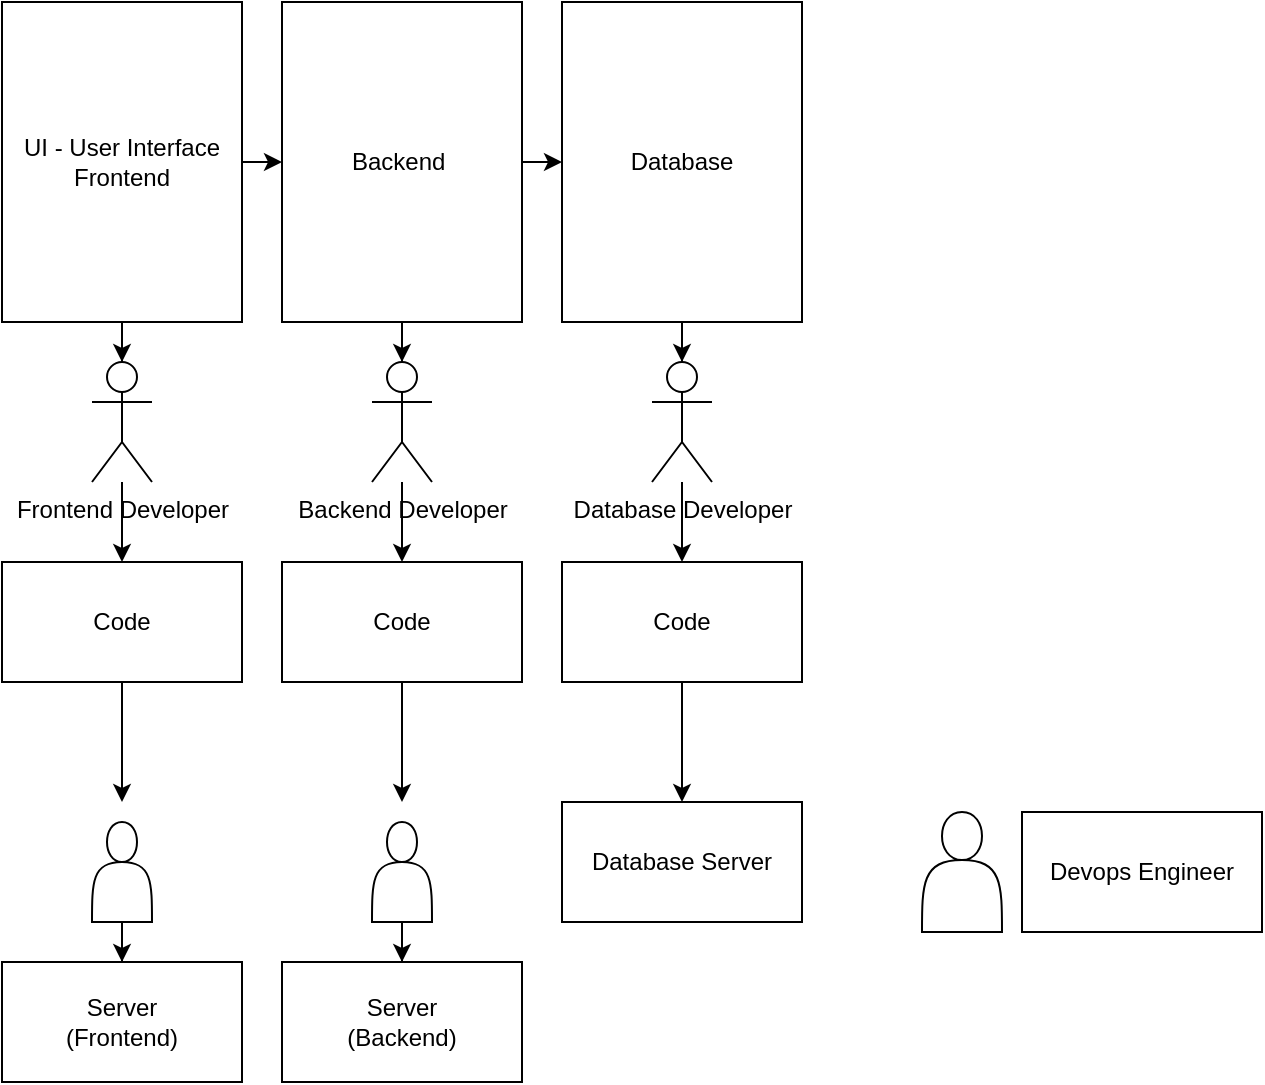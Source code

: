 <mxfile version="22.1.21" type="github">
  <diagram name="Page-1" id="XO5SGi0sQAArBYtOFoep">
    <mxGraphModel dx="1235" dy="655" grid="1" gridSize="10" guides="1" tooltips="1" connect="1" arrows="1" fold="1" page="1" pageScale="1" pageWidth="850" pageHeight="1100" math="0" shadow="0">
      <root>
        <mxCell id="0" />
        <mxCell id="1" parent="0" />
        <mxCell id="Tsg45pZwdYNzSgoX9oLm-12" style="edgeStyle=orthogonalEdgeStyle;rounded=0;orthogonalLoop=1;jettySize=auto;html=1;exitX=1;exitY=0.5;exitDx=0;exitDy=0;entryX=0;entryY=0.5;entryDx=0;entryDy=0;" edge="1" parent="1" source="Tsg45pZwdYNzSgoX9oLm-1" target="Tsg45pZwdYNzSgoX9oLm-2">
          <mxGeometry relative="1" as="geometry" />
        </mxCell>
        <mxCell id="Tsg45pZwdYNzSgoX9oLm-22" style="edgeStyle=orthogonalEdgeStyle;rounded=0;orthogonalLoop=1;jettySize=auto;html=1;exitX=0.5;exitY=1;exitDx=0;exitDy=0;" edge="1" parent="1" source="Tsg45pZwdYNzSgoX9oLm-1" target="Tsg45pZwdYNzSgoX9oLm-6">
          <mxGeometry relative="1" as="geometry" />
        </mxCell>
        <mxCell id="Tsg45pZwdYNzSgoX9oLm-1" value="UI - User Interface&lt;br&gt;Frontend" style="rounded=0;whiteSpace=wrap;html=1;" vertex="1" parent="1">
          <mxGeometry x="90" y="120" width="120" height="160" as="geometry" />
        </mxCell>
        <mxCell id="Tsg45pZwdYNzSgoX9oLm-13" style="edgeStyle=orthogonalEdgeStyle;rounded=0;orthogonalLoop=1;jettySize=auto;html=1;exitX=1;exitY=0.5;exitDx=0;exitDy=0;entryX=0;entryY=0.5;entryDx=0;entryDy=0;" edge="1" parent="1" source="Tsg45pZwdYNzSgoX9oLm-2" target="Tsg45pZwdYNzSgoX9oLm-3">
          <mxGeometry relative="1" as="geometry" />
        </mxCell>
        <mxCell id="Tsg45pZwdYNzSgoX9oLm-23" style="edgeStyle=orthogonalEdgeStyle;rounded=0;orthogonalLoop=1;jettySize=auto;html=1;exitX=0.5;exitY=1;exitDx=0;exitDy=0;" edge="1" parent="1" source="Tsg45pZwdYNzSgoX9oLm-2" target="Tsg45pZwdYNzSgoX9oLm-4">
          <mxGeometry relative="1" as="geometry" />
        </mxCell>
        <mxCell id="Tsg45pZwdYNzSgoX9oLm-2" value="Backend&amp;nbsp;&lt;br&gt;" style="rounded=0;whiteSpace=wrap;html=1;" vertex="1" parent="1">
          <mxGeometry x="230" y="120" width="120" height="160" as="geometry" />
        </mxCell>
        <mxCell id="Tsg45pZwdYNzSgoX9oLm-24" style="edgeStyle=orthogonalEdgeStyle;rounded=0;orthogonalLoop=1;jettySize=auto;html=1;exitX=0.5;exitY=1;exitDx=0;exitDy=0;" edge="1" parent="1" source="Tsg45pZwdYNzSgoX9oLm-3" target="Tsg45pZwdYNzSgoX9oLm-5">
          <mxGeometry relative="1" as="geometry" />
        </mxCell>
        <mxCell id="Tsg45pZwdYNzSgoX9oLm-3" value="Database" style="rounded=0;whiteSpace=wrap;html=1;" vertex="1" parent="1">
          <mxGeometry x="370" y="120" width="120" height="160" as="geometry" />
        </mxCell>
        <mxCell id="Tsg45pZwdYNzSgoX9oLm-18" style="edgeStyle=orthogonalEdgeStyle;rounded=0;orthogonalLoop=1;jettySize=auto;html=1;" edge="1" parent="1" source="Tsg45pZwdYNzSgoX9oLm-4" target="Tsg45pZwdYNzSgoX9oLm-16">
          <mxGeometry relative="1" as="geometry" />
        </mxCell>
        <mxCell id="Tsg45pZwdYNzSgoX9oLm-4" value="Backend Developer" style="shape=umlActor;verticalLabelPosition=bottom;verticalAlign=top;html=1;outlineConnect=0;" vertex="1" parent="1">
          <mxGeometry x="275" y="300" width="30" height="60" as="geometry" />
        </mxCell>
        <mxCell id="Tsg45pZwdYNzSgoX9oLm-21" value="" style="edgeStyle=orthogonalEdgeStyle;rounded=0;orthogonalLoop=1;jettySize=auto;html=1;" edge="1" parent="1" source="Tsg45pZwdYNzSgoX9oLm-5" target="Tsg45pZwdYNzSgoX9oLm-15">
          <mxGeometry relative="1" as="geometry" />
        </mxCell>
        <mxCell id="Tsg45pZwdYNzSgoX9oLm-5" value="Database Developer" style="shape=umlActor;verticalLabelPosition=bottom;verticalAlign=top;html=1;outlineConnect=0;" vertex="1" parent="1">
          <mxGeometry x="415" y="300" width="30" height="60" as="geometry" />
        </mxCell>
        <mxCell id="Tsg45pZwdYNzSgoX9oLm-17" style="edgeStyle=orthogonalEdgeStyle;rounded=0;orthogonalLoop=1;jettySize=auto;html=1;" edge="1" parent="1" source="Tsg45pZwdYNzSgoX9oLm-6" target="Tsg45pZwdYNzSgoX9oLm-14">
          <mxGeometry relative="1" as="geometry" />
        </mxCell>
        <mxCell id="Tsg45pZwdYNzSgoX9oLm-6" value="Frontend Developer" style="shape=umlActor;verticalLabelPosition=bottom;verticalAlign=top;html=1;outlineConnect=0;" vertex="1" parent="1">
          <mxGeometry x="135" y="300" width="30" height="60" as="geometry" />
        </mxCell>
        <mxCell id="Tsg45pZwdYNzSgoX9oLm-25" style="edgeStyle=orthogonalEdgeStyle;rounded=0;orthogonalLoop=1;jettySize=auto;html=1;exitX=0.5;exitY=1;exitDx=0;exitDy=0;" edge="1" parent="1" source="Tsg45pZwdYNzSgoX9oLm-14">
          <mxGeometry relative="1" as="geometry">
            <mxPoint x="150" y="520" as="targetPoint" />
            <Array as="points">
              <mxPoint x="150" y="490" />
              <mxPoint x="150" y="490" />
            </Array>
          </mxGeometry>
        </mxCell>
        <mxCell id="Tsg45pZwdYNzSgoX9oLm-14" value="Code" style="rounded=0;whiteSpace=wrap;html=1;" vertex="1" parent="1">
          <mxGeometry x="90" y="400" width="120" height="60" as="geometry" />
        </mxCell>
        <mxCell id="Tsg45pZwdYNzSgoX9oLm-27" style="edgeStyle=orthogonalEdgeStyle;rounded=0;orthogonalLoop=1;jettySize=auto;html=1;exitX=0.5;exitY=1;exitDx=0;exitDy=0;" edge="1" parent="1" source="Tsg45pZwdYNzSgoX9oLm-15">
          <mxGeometry relative="1" as="geometry">
            <mxPoint x="430" y="520" as="targetPoint" />
          </mxGeometry>
        </mxCell>
        <mxCell id="Tsg45pZwdYNzSgoX9oLm-15" value="Code" style="rounded=0;whiteSpace=wrap;html=1;" vertex="1" parent="1">
          <mxGeometry x="370" y="400" width="120" height="60" as="geometry" />
        </mxCell>
        <mxCell id="Tsg45pZwdYNzSgoX9oLm-26" style="edgeStyle=orthogonalEdgeStyle;rounded=0;orthogonalLoop=1;jettySize=auto;html=1;exitX=0.5;exitY=1;exitDx=0;exitDy=0;" edge="1" parent="1" source="Tsg45pZwdYNzSgoX9oLm-16">
          <mxGeometry relative="1" as="geometry">
            <mxPoint x="290" y="520" as="targetPoint" />
          </mxGeometry>
        </mxCell>
        <mxCell id="Tsg45pZwdYNzSgoX9oLm-16" value="Code" style="rounded=0;whiteSpace=wrap;html=1;" vertex="1" parent="1">
          <mxGeometry x="230" y="400" width="120" height="60" as="geometry" />
        </mxCell>
        <mxCell id="Tsg45pZwdYNzSgoX9oLm-28" value="Server&lt;br&gt;(Frontend)" style="rounded=0;whiteSpace=wrap;html=1;" vertex="1" parent="1">
          <mxGeometry x="90" y="600" width="120" height="60" as="geometry" />
        </mxCell>
        <mxCell id="Tsg45pZwdYNzSgoX9oLm-29" value="Server&lt;br&gt;(Backend)" style="rounded=0;whiteSpace=wrap;html=1;" vertex="1" parent="1">
          <mxGeometry x="230" y="600" width="120" height="60" as="geometry" />
        </mxCell>
        <mxCell id="Tsg45pZwdYNzSgoX9oLm-30" value="Database Server" style="rounded=0;whiteSpace=wrap;html=1;" vertex="1" parent="1">
          <mxGeometry x="370" y="520" width="120" height="60" as="geometry" />
        </mxCell>
        <mxCell id="Tsg45pZwdYNzSgoX9oLm-46" style="edgeStyle=orthogonalEdgeStyle;rounded=0;orthogonalLoop=1;jettySize=auto;html=1;exitX=0.5;exitY=1;exitDx=0;exitDy=0;" edge="1" parent="1" source="Tsg45pZwdYNzSgoX9oLm-39" target="Tsg45pZwdYNzSgoX9oLm-29">
          <mxGeometry relative="1" as="geometry" />
        </mxCell>
        <mxCell id="Tsg45pZwdYNzSgoX9oLm-39" value="" style="shape=actor;whiteSpace=wrap;html=1;" vertex="1" parent="1">
          <mxGeometry x="275" y="530" width="30" height="50" as="geometry" />
        </mxCell>
        <mxCell id="Tsg45pZwdYNzSgoX9oLm-45" style="edgeStyle=orthogonalEdgeStyle;rounded=0;orthogonalLoop=1;jettySize=auto;html=1;exitX=0.5;exitY=1;exitDx=0;exitDy=0;" edge="1" parent="1" source="Tsg45pZwdYNzSgoX9oLm-43" target="Tsg45pZwdYNzSgoX9oLm-28">
          <mxGeometry relative="1" as="geometry" />
        </mxCell>
        <mxCell id="Tsg45pZwdYNzSgoX9oLm-43" value="" style="shape=actor;whiteSpace=wrap;html=1;" vertex="1" parent="1">
          <mxGeometry x="135" y="530" width="30" height="50" as="geometry" />
        </mxCell>
        <mxCell id="Tsg45pZwdYNzSgoX9oLm-47" value="" style="shape=actor;whiteSpace=wrap;html=1;" vertex="1" parent="1">
          <mxGeometry x="550" y="525" width="40" height="60" as="geometry" />
        </mxCell>
        <mxCell id="Tsg45pZwdYNzSgoX9oLm-48" value="Devops Engineer" style="whiteSpace=wrap;html=1;" vertex="1" parent="1">
          <mxGeometry x="600" y="525" width="120" height="60" as="geometry" />
        </mxCell>
      </root>
    </mxGraphModel>
  </diagram>
</mxfile>

